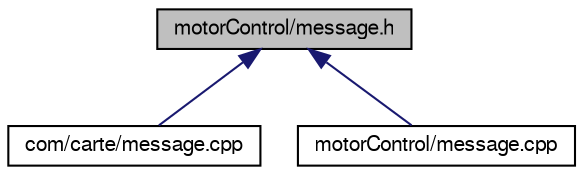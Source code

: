 digraph G
{
  edge [fontname="FreeSans",fontsize="10",labelfontname="FreeSans",labelfontsize="10"];
  node [fontname="FreeSans",fontsize="10",shape=record];
  Node1 [label="motorControl/message.h",height=0.2,width=0.4,color="black", fillcolor="grey75", style="filled" fontcolor="black"];
  Node1 -> Node2 [dir=back,color="midnightblue",fontsize="10",style="solid",fontname="FreeSans"];
  Node2 [label="com/carte/message.cpp",height=0.2,width=0.4,color="black", fillcolor="white", style="filled",URL="$com_2carte_2message_8cpp.html"];
  Node1 -> Node3 [dir=back,color="midnightblue",fontsize="10",style="solid",fontname="FreeSans"];
  Node3 [label="motorControl/message.cpp",height=0.2,width=0.4,color="black", fillcolor="white", style="filled",URL="$motor_control_2message_8cpp.html"];
}
